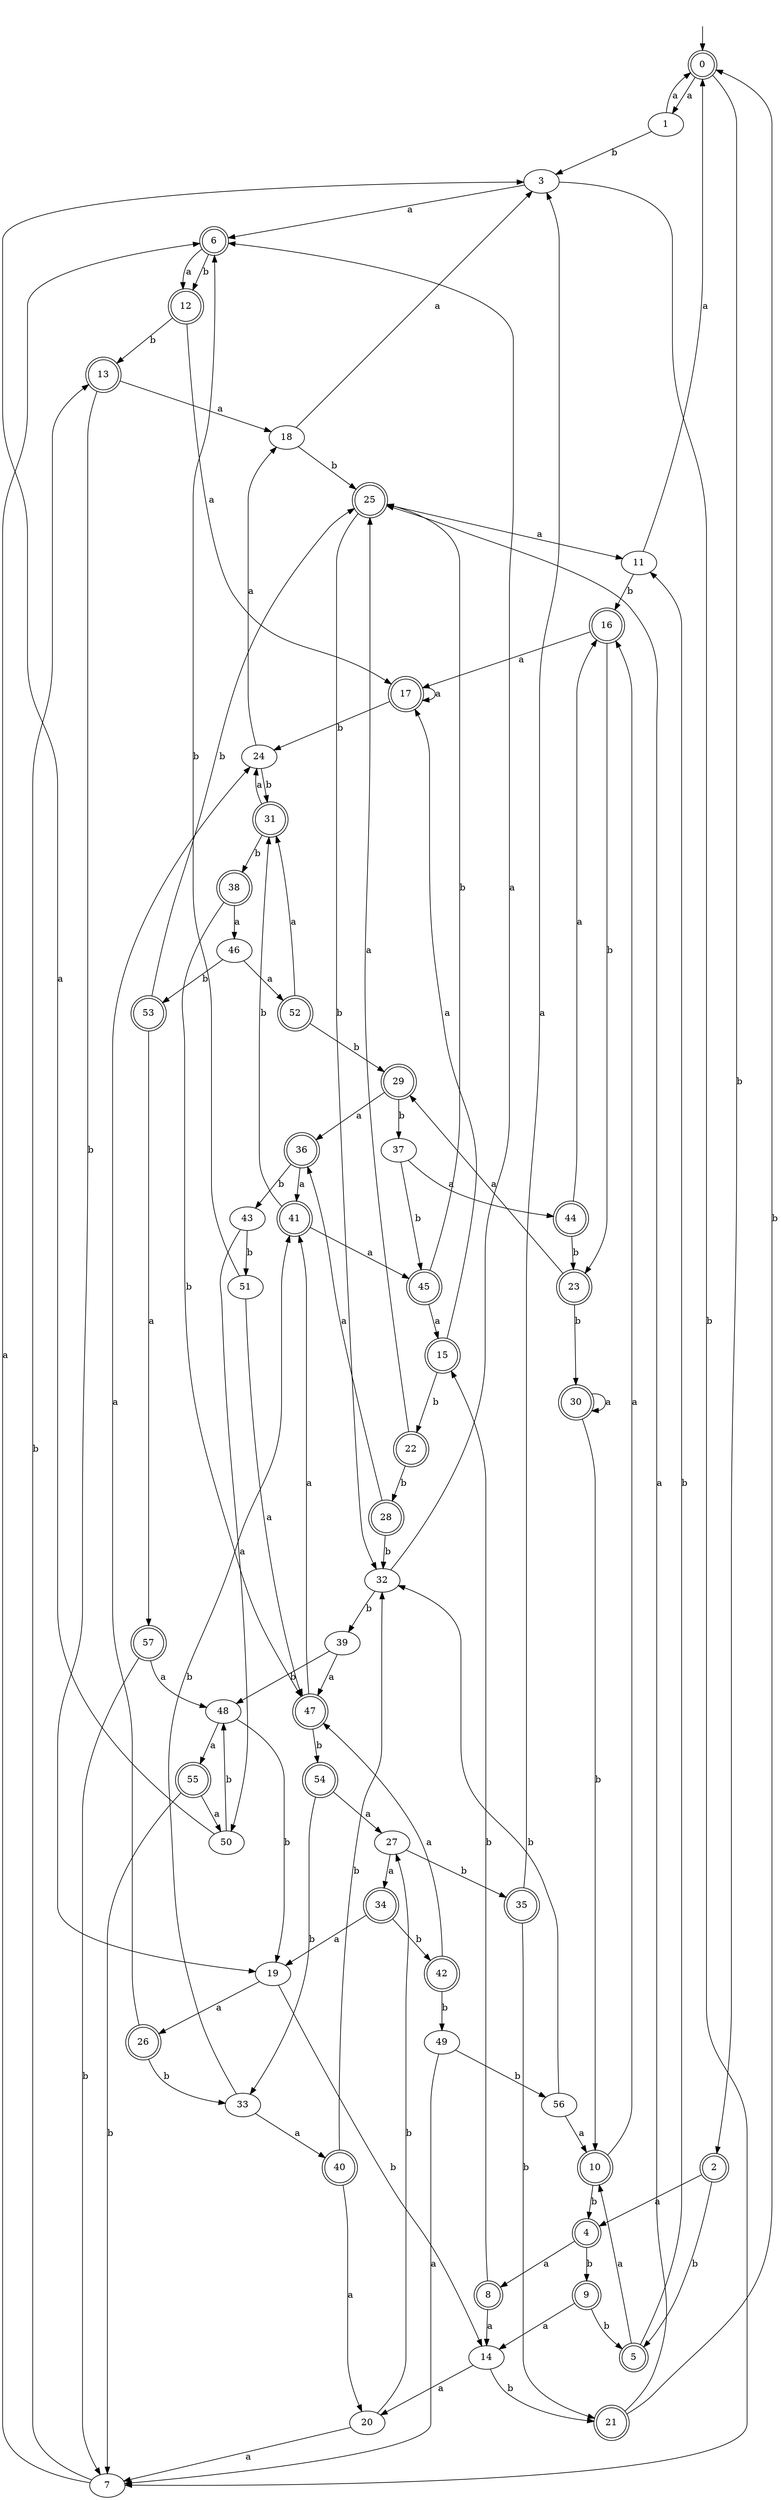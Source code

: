digraph RandomDFA {
  __start0 [label="", shape=none];
  __start0 -> 0 [label=""];
  0 [shape=circle] [shape=doublecircle]
  0 -> 1 [label="a"]
  0 -> 2 [label="b"]
  1
  1 -> 0 [label="a"]
  1 -> 3 [label="b"]
  2 [shape=doublecircle]
  2 -> 4 [label="a"]
  2 -> 5 [label="b"]
  3
  3 -> 6 [label="a"]
  3 -> 7 [label="b"]
  4 [shape=doublecircle]
  4 -> 8 [label="a"]
  4 -> 9 [label="b"]
  5 [shape=doublecircle]
  5 -> 10 [label="a"]
  5 -> 11 [label="b"]
  6 [shape=doublecircle]
  6 -> 12 [label="a"]
  6 -> 12 [label="b"]
  7
  7 -> 6 [label="a"]
  7 -> 13 [label="b"]
  8 [shape=doublecircle]
  8 -> 14 [label="a"]
  8 -> 15 [label="b"]
  9 [shape=doublecircle]
  9 -> 14 [label="a"]
  9 -> 5 [label="b"]
  10 [shape=doublecircle]
  10 -> 16 [label="a"]
  10 -> 4 [label="b"]
  11
  11 -> 0 [label="a"]
  11 -> 16 [label="b"]
  12 [shape=doublecircle]
  12 -> 17 [label="a"]
  12 -> 13 [label="b"]
  13 [shape=doublecircle]
  13 -> 18 [label="a"]
  13 -> 19 [label="b"]
  14
  14 -> 20 [label="a"]
  14 -> 21 [label="b"]
  15 [shape=doublecircle]
  15 -> 17 [label="a"]
  15 -> 22 [label="b"]
  16 [shape=doublecircle]
  16 -> 17 [label="a"]
  16 -> 23 [label="b"]
  17 [shape=doublecircle]
  17 -> 17 [label="a"]
  17 -> 24 [label="b"]
  18
  18 -> 3 [label="a"]
  18 -> 25 [label="b"]
  19
  19 -> 26 [label="a"]
  19 -> 14 [label="b"]
  20
  20 -> 7 [label="a"]
  20 -> 27 [label="b"]
  21 [shape=doublecircle]
  21 -> 25 [label="a"]
  21 -> 0 [label="b"]
  22 [shape=doublecircle]
  22 -> 25 [label="a"]
  22 -> 28 [label="b"]
  23 [shape=doublecircle]
  23 -> 29 [label="a"]
  23 -> 30 [label="b"]
  24
  24 -> 18 [label="a"]
  24 -> 31 [label="b"]
  25 [shape=doublecircle]
  25 -> 11 [label="a"]
  25 -> 32 [label="b"]
  26 [shape=doublecircle]
  26 -> 24 [label="a"]
  26 -> 33 [label="b"]
  27
  27 -> 34 [label="a"]
  27 -> 35 [label="b"]
  28 [shape=doublecircle]
  28 -> 36 [label="a"]
  28 -> 32 [label="b"]
  29 [shape=doublecircle]
  29 -> 36 [label="a"]
  29 -> 37 [label="b"]
  30 [shape=doublecircle]
  30 -> 30 [label="a"]
  30 -> 10 [label="b"]
  31 [shape=doublecircle]
  31 -> 24 [label="a"]
  31 -> 38 [label="b"]
  32
  32 -> 6 [label="a"]
  32 -> 39 [label="b"]
  33
  33 -> 40 [label="a"]
  33 -> 41 [label="b"]
  34 [shape=doublecircle]
  34 -> 19 [label="a"]
  34 -> 42 [label="b"]
  35 [shape=doublecircle]
  35 -> 3 [label="a"]
  35 -> 21 [label="b"]
  36 [shape=doublecircle]
  36 -> 41 [label="a"]
  36 -> 43 [label="b"]
  37
  37 -> 44 [label="a"]
  37 -> 45 [label="b"]
  38 [shape=doublecircle]
  38 -> 46 [label="a"]
  38 -> 47 [label="b"]
  39
  39 -> 47 [label="a"]
  39 -> 48 [label="b"]
  40 [shape=doublecircle]
  40 -> 20 [label="a"]
  40 -> 32 [label="b"]
  41 [shape=doublecircle]
  41 -> 45 [label="a"]
  41 -> 31 [label="b"]
  42 [shape=doublecircle]
  42 -> 47 [label="a"]
  42 -> 49 [label="b"]
  43
  43 -> 50 [label="a"]
  43 -> 51 [label="b"]
  44 [shape=doublecircle]
  44 -> 16 [label="a"]
  44 -> 23 [label="b"]
  45 [shape=doublecircle]
  45 -> 15 [label="a"]
  45 -> 25 [label="b"]
  46
  46 -> 52 [label="a"]
  46 -> 53 [label="b"]
  47 [shape=doublecircle]
  47 -> 41 [label="a"]
  47 -> 54 [label="b"]
  48
  48 -> 55 [label="a"]
  48 -> 19 [label="b"]
  49
  49 -> 7 [label="a"]
  49 -> 56 [label="b"]
  50
  50 -> 3 [label="a"]
  50 -> 48 [label="b"]
  51
  51 -> 47 [label="a"]
  51 -> 6 [label="b"]
  52 [shape=doublecircle]
  52 -> 31 [label="a"]
  52 -> 29 [label="b"]
  53 [shape=doublecircle]
  53 -> 57 [label="a"]
  53 -> 25 [label="b"]
  54 [shape=doublecircle]
  54 -> 27 [label="a"]
  54 -> 33 [label="b"]
  55 [shape=doublecircle]
  55 -> 50 [label="a"]
  55 -> 7 [label="b"]
  56
  56 -> 10 [label="a"]
  56 -> 32 [label="b"]
  57 [shape=doublecircle]
  57 -> 48 [label="a"]
  57 -> 7 [label="b"]
}
